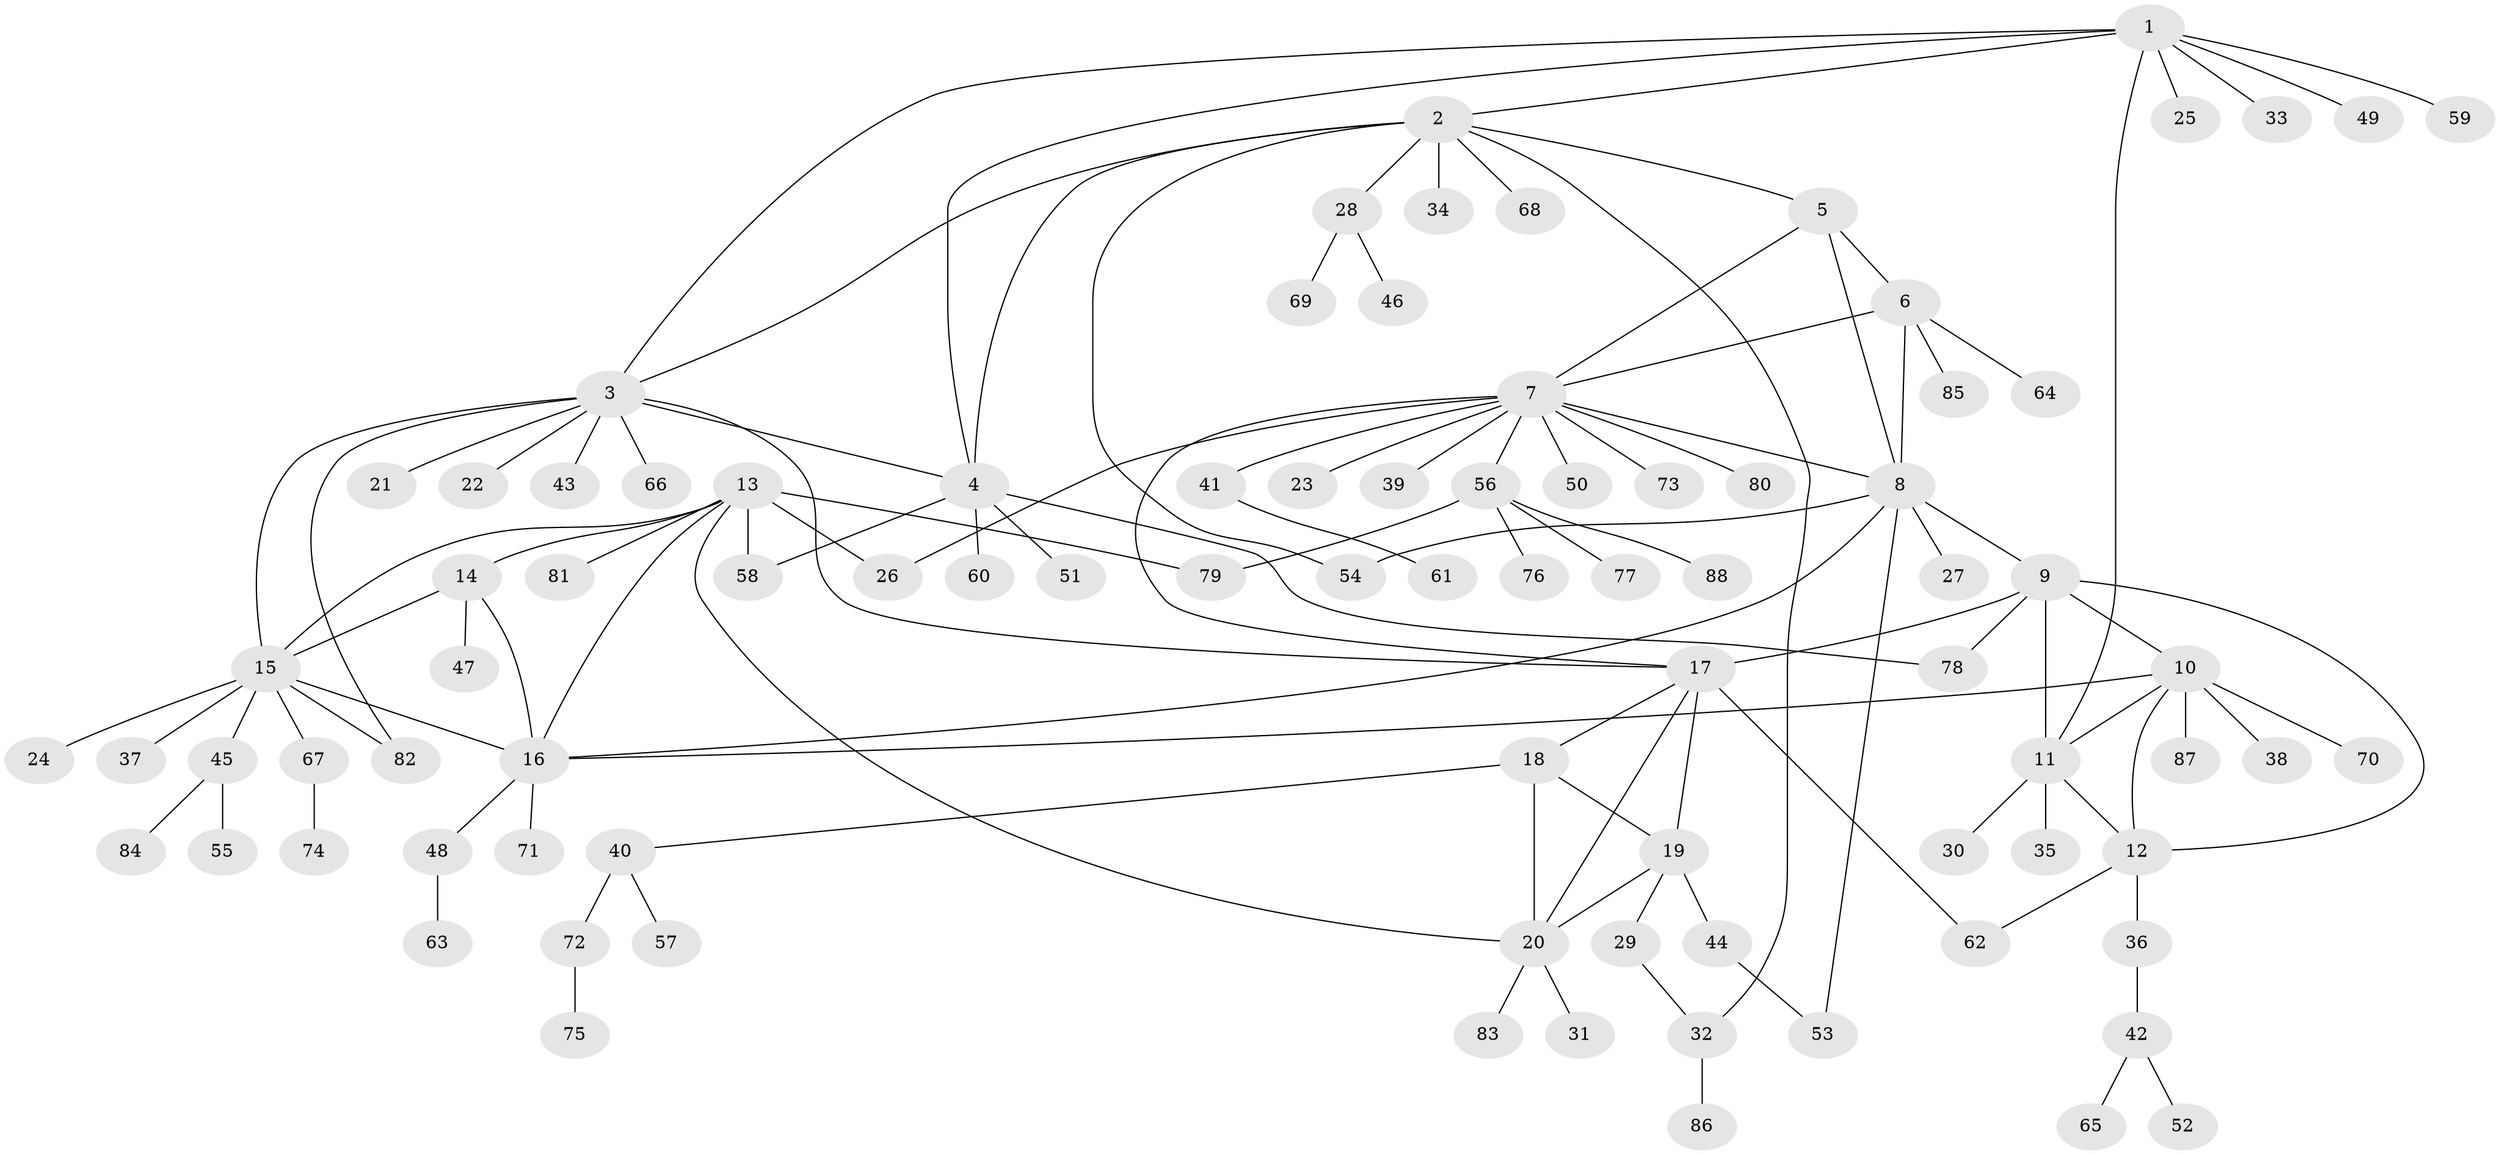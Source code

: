// coarse degree distribution, {13: 0.014925373134328358, 8: 0.04477611940298507, 6: 0.029850746268656716, 4: 0.05970149253731343, 5: 0.029850746268656716, 11: 0.014925373134328358, 7: 0.014925373134328358, 12: 0.014925373134328358, 3: 0.029850746268656716, 1: 0.5522388059701493, 2: 0.19402985074626866}
// Generated by graph-tools (version 1.1) at 2025/24/03/03/25 07:24:16]
// undirected, 88 vertices, 117 edges
graph export_dot {
graph [start="1"]
  node [color=gray90,style=filled];
  1;
  2;
  3;
  4;
  5;
  6;
  7;
  8;
  9;
  10;
  11;
  12;
  13;
  14;
  15;
  16;
  17;
  18;
  19;
  20;
  21;
  22;
  23;
  24;
  25;
  26;
  27;
  28;
  29;
  30;
  31;
  32;
  33;
  34;
  35;
  36;
  37;
  38;
  39;
  40;
  41;
  42;
  43;
  44;
  45;
  46;
  47;
  48;
  49;
  50;
  51;
  52;
  53;
  54;
  55;
  56;
  57;
  58;
  59;
  60;
  61;
  62;
  63;
  64;
  65;
  66;
  67;
  68;
  69;
  70;
  71;
  72;
  73;
  74;
  75;
  76;
  77;
  78;
  79;
  80;
  81;
  82;
  83;
  84;
  85;
  86;
  87;
  88;
  1 -- 2;
  1 -- 3;
  1 -- 4;
  1 -- 11;
  1 -- 25;
  1 -- 33;
  1 -- 49;
  1 -- 59;
  2 -- 3;
  2 -- 4;
  2 -- 5;
  2 -- 28;
  2 -- 32;
  2 -- 34;
  2 -- 54;
  2 -- 68;
  3 -- 4;
  3 -- 15;
  3 -- 17;
  3 -- 21;
  3 -- 22;
  3 -- 43;
  3 -- 66;
  3 -- 82;
  4 -- 51;
  4 -- 58;
  4 -- 60;
  4 -- 78;
  5 -- 6;
  5 -- 7;
  5 -- 8;
  6 -- 7;
  6 -- 8;
  6 -- 64;
  6 -- 85;
  7 -- 8;
  7 -- 17;
  7 -- 23;
  7 -- 26;
  7 -- 39;
  7 -- 41;
  7 -- 50;
  7 -- 56;
  7 -- 73;
  7 -- 80;
  8 -- 9;
  8 -- 16;
  8 -- 27;
  8 -- 53;
  8 -- 54;
  9 -- 10;
  9 -- 11;
  9 -- 12;
  9 -- 17;
  9 -- 78;
  10 -- 11;
  10 -- 12;
  10 -- 16;
  10 -- 38;
  10 -- 70;
  10 -- 87;
  11 -- 12;
  11 -- 30;
  11 -- 35;
  12 -- 36;
  12 -- 62;
  13 -- 14;
  13 -- 15;
  13 -- 16;
  13 -- 20;
  13 -- 26;
  13 -- 58;
  13 -- 79;
  13 -- 81;
  14 -- 15;
  14 -- 16;
  14 -- 47;
  15 -- 16;
  15 -- 24;
  15 -- 37;
  15 -- 45;
  15 -- 67;
  15 -- 82;
  16 -- 48;
  16 -- 71;
  17 -- 18;
  17 -- 19;
  17 -- 20;
  17 -- 62;
  18 -- 19;
  18 -- 20;
  18 -- 40;
  19 -- 20;
  19 -- 29;
  19 -- 44;
  20 -- 31;
  20 -- 83;
  28 -- 46;
  28 -- 69;
  29 -- 32;
  32 -- 86;
  36 -- 42;
  40 -- 57;
  40 -- 72;
  41 -- 61;
  42 -- 52;
  42 -- 65;
  44 -- 53;
  45 -- 55;
  45 -- 84;
  48 -- 63;
  56 -- 76;
  56 -- 77;
  56 -- 79;
  56 -- 88;
  67 -- 74;
  72 -- 75;
}
